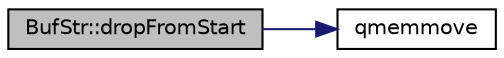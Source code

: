 digraph "BufStr::dropFromStart"
{
 // LATEX_PDF_SIZE
  edge [fontname="Helvetica",fontsize="10",labelfontname="Helvetica",labelfontsize="10"];
  node [fontname="Helvetica",fontsize="10",shape=record];
  rankdir="LR";
  Node1 [label="BufStr::dropFromStart",height=0.2,width=0.4,color="black", fillcolor="grey75", style="filled", fontcolor="black",tooltip=" "];
  Node1 -> Node2 [color="midnightblue",fontsize="10",style="solid",fontname="Helvetica"];
  Node2 [label="qmemmove",height=0.2,width=0.4,color="black", fillcolor="white", style="filled",URL="$qcstring_8cpp.html#ad44bc2f81d70fe50067f691cbae5075b",tooltip=" "];
}
